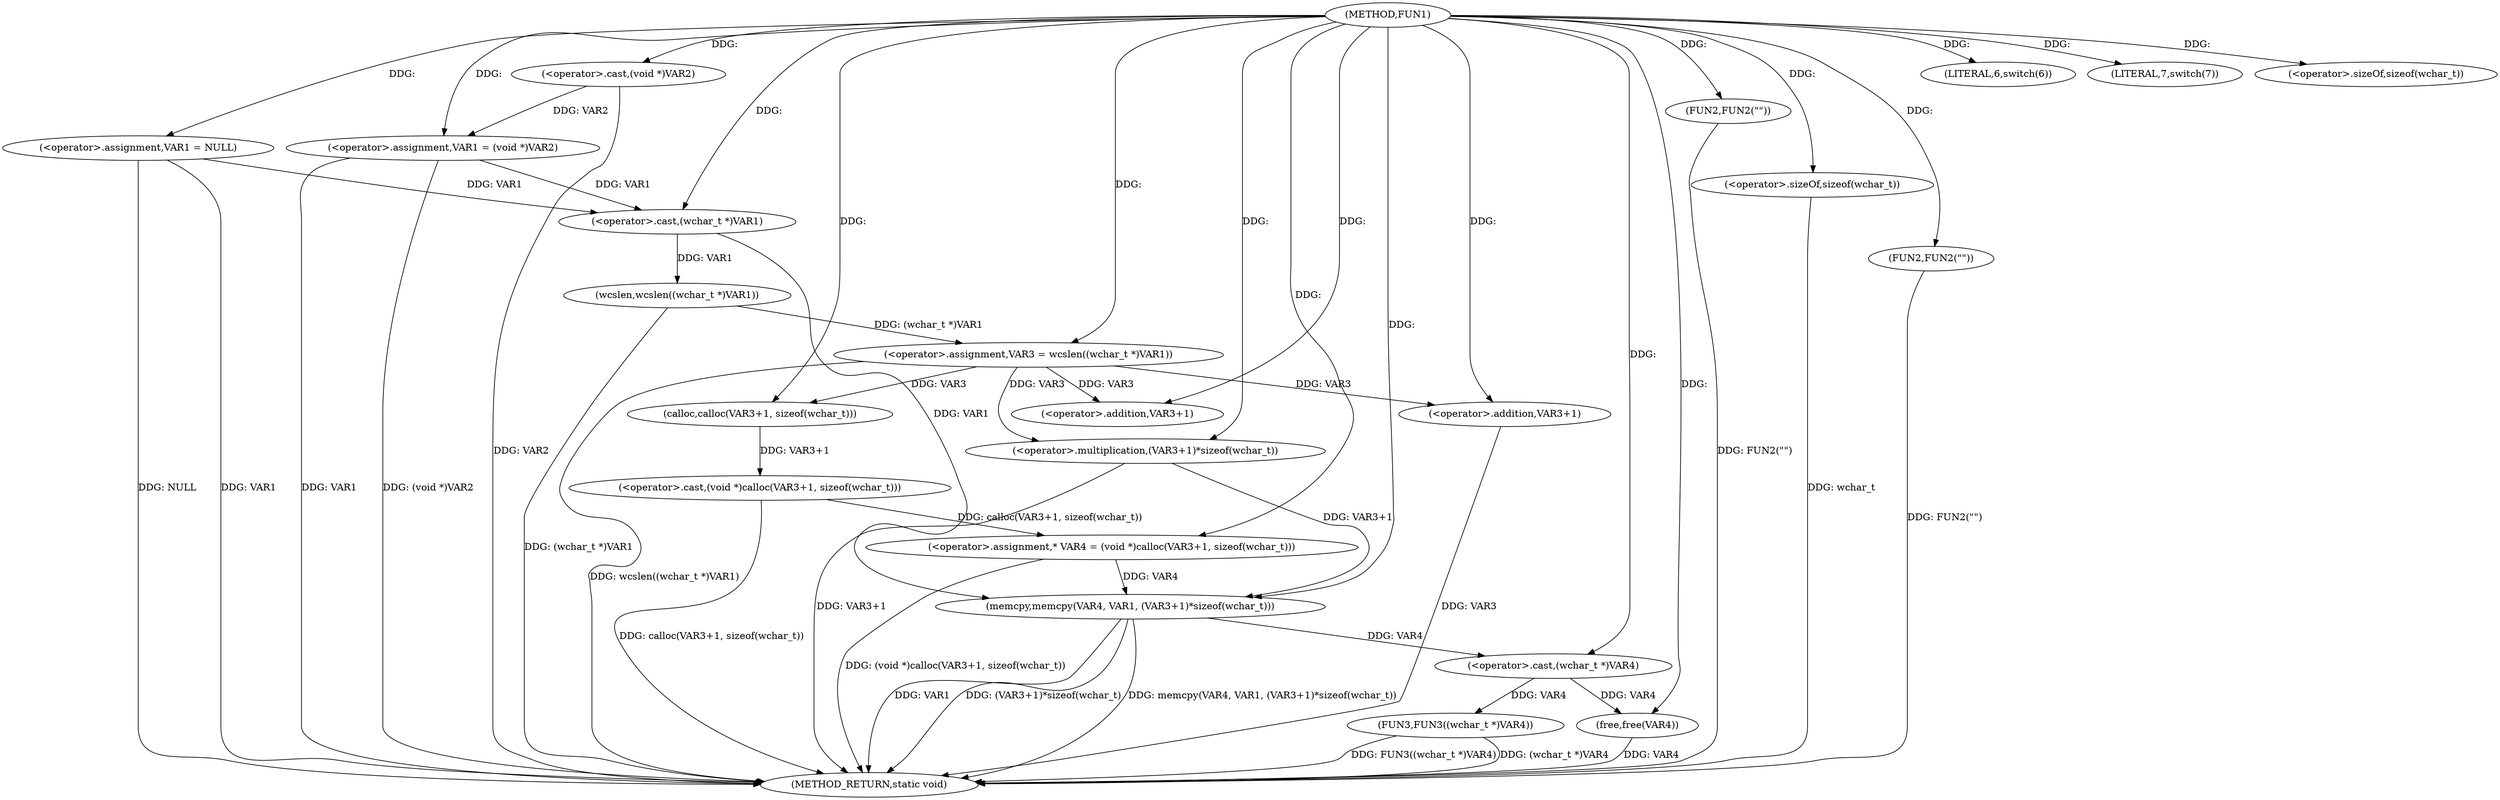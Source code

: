 digraph FUN1 {  
"1000100" [label = "(METHOD,FUN1)" ]
"1000163" [label = "(METHOD_RETURN,static void)" ]
"1000103" [label = "(<operator>.assignment,VAR1 = NULL)" ]
"1000107" [label = "(LITERAL,6,switch(6))" ]
"1000110" [label = "(<operator>.assignment,VAR1 = (void *)VAR2)" ]
"1000112" [label = "(<operator>.cast,(void *)VAR2)" ]
"1000117" [label = "(FUN2,FUN2(\"\"))" ]
"1000121" [label = "(LITERAL,7,switch(7))" ]
"1000126" [label = "(<operator>.assignment,VAR3 = wcslen((wchar_t *)VAR1))" ]
"1000128" [label = "(wcslen,wcslen((wchar_t *)VAR1))" ]
"1000129" [label = "(<operator>.cast,(wchar_t *)VAR1)" ]
"1000133" [label = "(<operator>.assignment,* VAR4 = (void *)calloc(VAR3+1, sizeof(wchar_t)))" ]
"1000135" [label = "(<operator>.cast,(void *)calloc(VAR3+1, sizeof(wchar_t)))" ]
"1000137" [label = "(calloc,calloc(VAR3+1, sizeof(wchar_t)))" ]
"1000138" [label = "(<operator>.addition,VAR3+1)" ]
"1000141" [label = "(<operator>.sizeOf,sizeof(wchar_t))" ]
"1000143" [label = "(memcpy,memcpy(VAR4, VAR1, (VAR3+1)*sizeof(wchar_t)))" ]
"1000146" [label = "(<operator>.multiplication,(VAR3+1)*sizeof(wchar_t))" ]
"1000147" [label = "(<operator>.addition,VAR3+1)" ]
"1000150" [label = "(<operator>.sizeOf,sizeof(wchar_t))" ]
"1000152" [label = "(FUN3,FUN3((wchar_t *)VAR4))" ]
"1000153" [label = "(<operator>.cast,(wchar_t *)VAR4)" ]
"1000156" [label = "(free,free(VAR4))" ]
"1000160" [label = "(FUN2,FUN2(\"\"))" ]
  "1000117" -> "1000163"  [ label = "DDG: FUN2(\"\")"] 
  "1000150" -> "1000163"  [ label = "DDG: wchar_t"] 
  "1000156" -> "1000163"  [ label = "DDG: VAR4"] 
  "1000103" -> "1000163"  [ label = "DDG: VAR1"] 
  "1000103" -> "1000163"  [ label = "DDG: NULL"] 
  "1000152" -> "1000163"  [ label = "DDG: FUN3((wchar_t *)VAR4)"] 
  "1000147" -> "1000163"  [ label = "DDG: VAR3"] 
  "1000152" -> "1000163"  [ label = "DDG: (wchar_t *)VAR4"] 
  "1000143" -> "1000163"  [ label = "DDG: (VAR3+1)*sizeof(wchar_t)"] 
  "1000135" -> "1000163"  [ label = "DDG: calloc(VAR3+1, sizeof(wchar_t))"] 
  "1000112" -> "1000163"  [ label = "DDG: VAR2"] 
  "1000160" -> "1000163"  [ label = "DDG: FUN2(\"\")"] 
  "1000128" -> "1000163"  [ label = "DDG: (wchar_t *)VAR1"] 
  "1000110" -> "1000163"  [ label = "DDG: (void *)VAR2"] 
  "1000133" -> "1000163"  [ label = "DDG: (void *)calloc(VAR3+1, sizeof(wchar_t))"] 
  "1000143" -> "1000163"  [ label = "DDG: memcpy(VAR4, VAR1, (VAR3+1)*sizeof(wchar_t))"] 
  "1000143" -> "1000163"  [ label = "DDG: VAR1"] 
  "1000126" -> "1000163"  [ label = "DDG: wcslen((wchar_t *)VAR1)"] 
  "1000146" -> "1000163"  [ label = "DDG: VAR3+1"] 
  "1000110" -> "1000163"  [ label = "DDG: VAR1"] 
  "1000100" -> "1000103"  [ label = "DDG: "] 
  "1000100" -> "1000107"  [ label = "DDG: "] 
  "1000112" -> "1000110"  [ label = "DDG: VAR2"] 
  "1000100" -> "1000110"  [ label = "DDG: "] 
  "1000100" -> "1000112"  [ label = "DDG: "] 
  "1000100" -> "1000117"  [ label = "DDG: "] 
  "1000100" -> "1000121"  [ label = "DDG: "] 
  "1000128" -> "1000126"  [ label = "DDG: (wchar_t *)VAR1"] 
  "1000100" -> "1000126"  [ label = "DDG: "] 
  "1000129" -> "1000128"  [ label = "DDG: VAR1"] 
  "1000103" -> "1000129"  [ label = "DDG: VAR1"] 
  "1000110" -> "1000129"  [ label = "DDG: VAR1"] 
  "1000100" -> "1000129"  [ label = "DDG: "] 
  "1000135" -> "1000133"  [ label = "DDG: calloc(VAR3+1, sizeof(wchar_t))"] 
  "1000100" -> "1000133"  [ label = "DDG: "] 
  "1000137" -> "1000135"  [ label = "DDG: VAR3+1"] 
  "1000126" -> "1000137"  [ label = "DDG: VAR3"] 
  "1000100" -> "1000137"  [ label = "DDG: "] 
  "1000126" -> "1000138"  [ label = "DDG: VAR3"] 
  "1000100" -> "1000138"  [ label = "DDG: "] 
  "1000100" -> "1000141"  [ label = "DDG: "] 
  "1000133" -> "1000143"  [ label = "DDG: VAR4"] 
  "1000100" -> "1000143"  [ label = "DDG: "] 
  "1000129" -> "1000143"  [ label = "DDG: VAR1"] 
  "1000146" -> "1000143"  [ label = "DDG: VAR3+1"] 
  "1000100" -> "1000146"  [ label = "DDG: "] 
  "1000126" -> "1000146"  [ label = "DDG: VAR3"] 
  "1000100" -> "1000147"  [ label = "DDG: "] 
  "1000126" -> "1000147"  [ label = "DDG: VAR3"] 
  "1000100" -> "1000150"  [ label = "DDG: "] 
  "1000153" -> "1000152"  [ label = "DDG: VAR4"] 
  "1000143" -> "1000153"  [ label = "DDG: VAR4"] 
  "1000100" -> "1000153"  [ label = "DDG: "] 
  "1000153" -> "1000156"  [ label = "DDG: VAR4"] 
  "1000100" -> "1000156"  [ label = "DDG: "] 
  "1000100" -> "1000160"  [ label = "DDG: "] 
}
